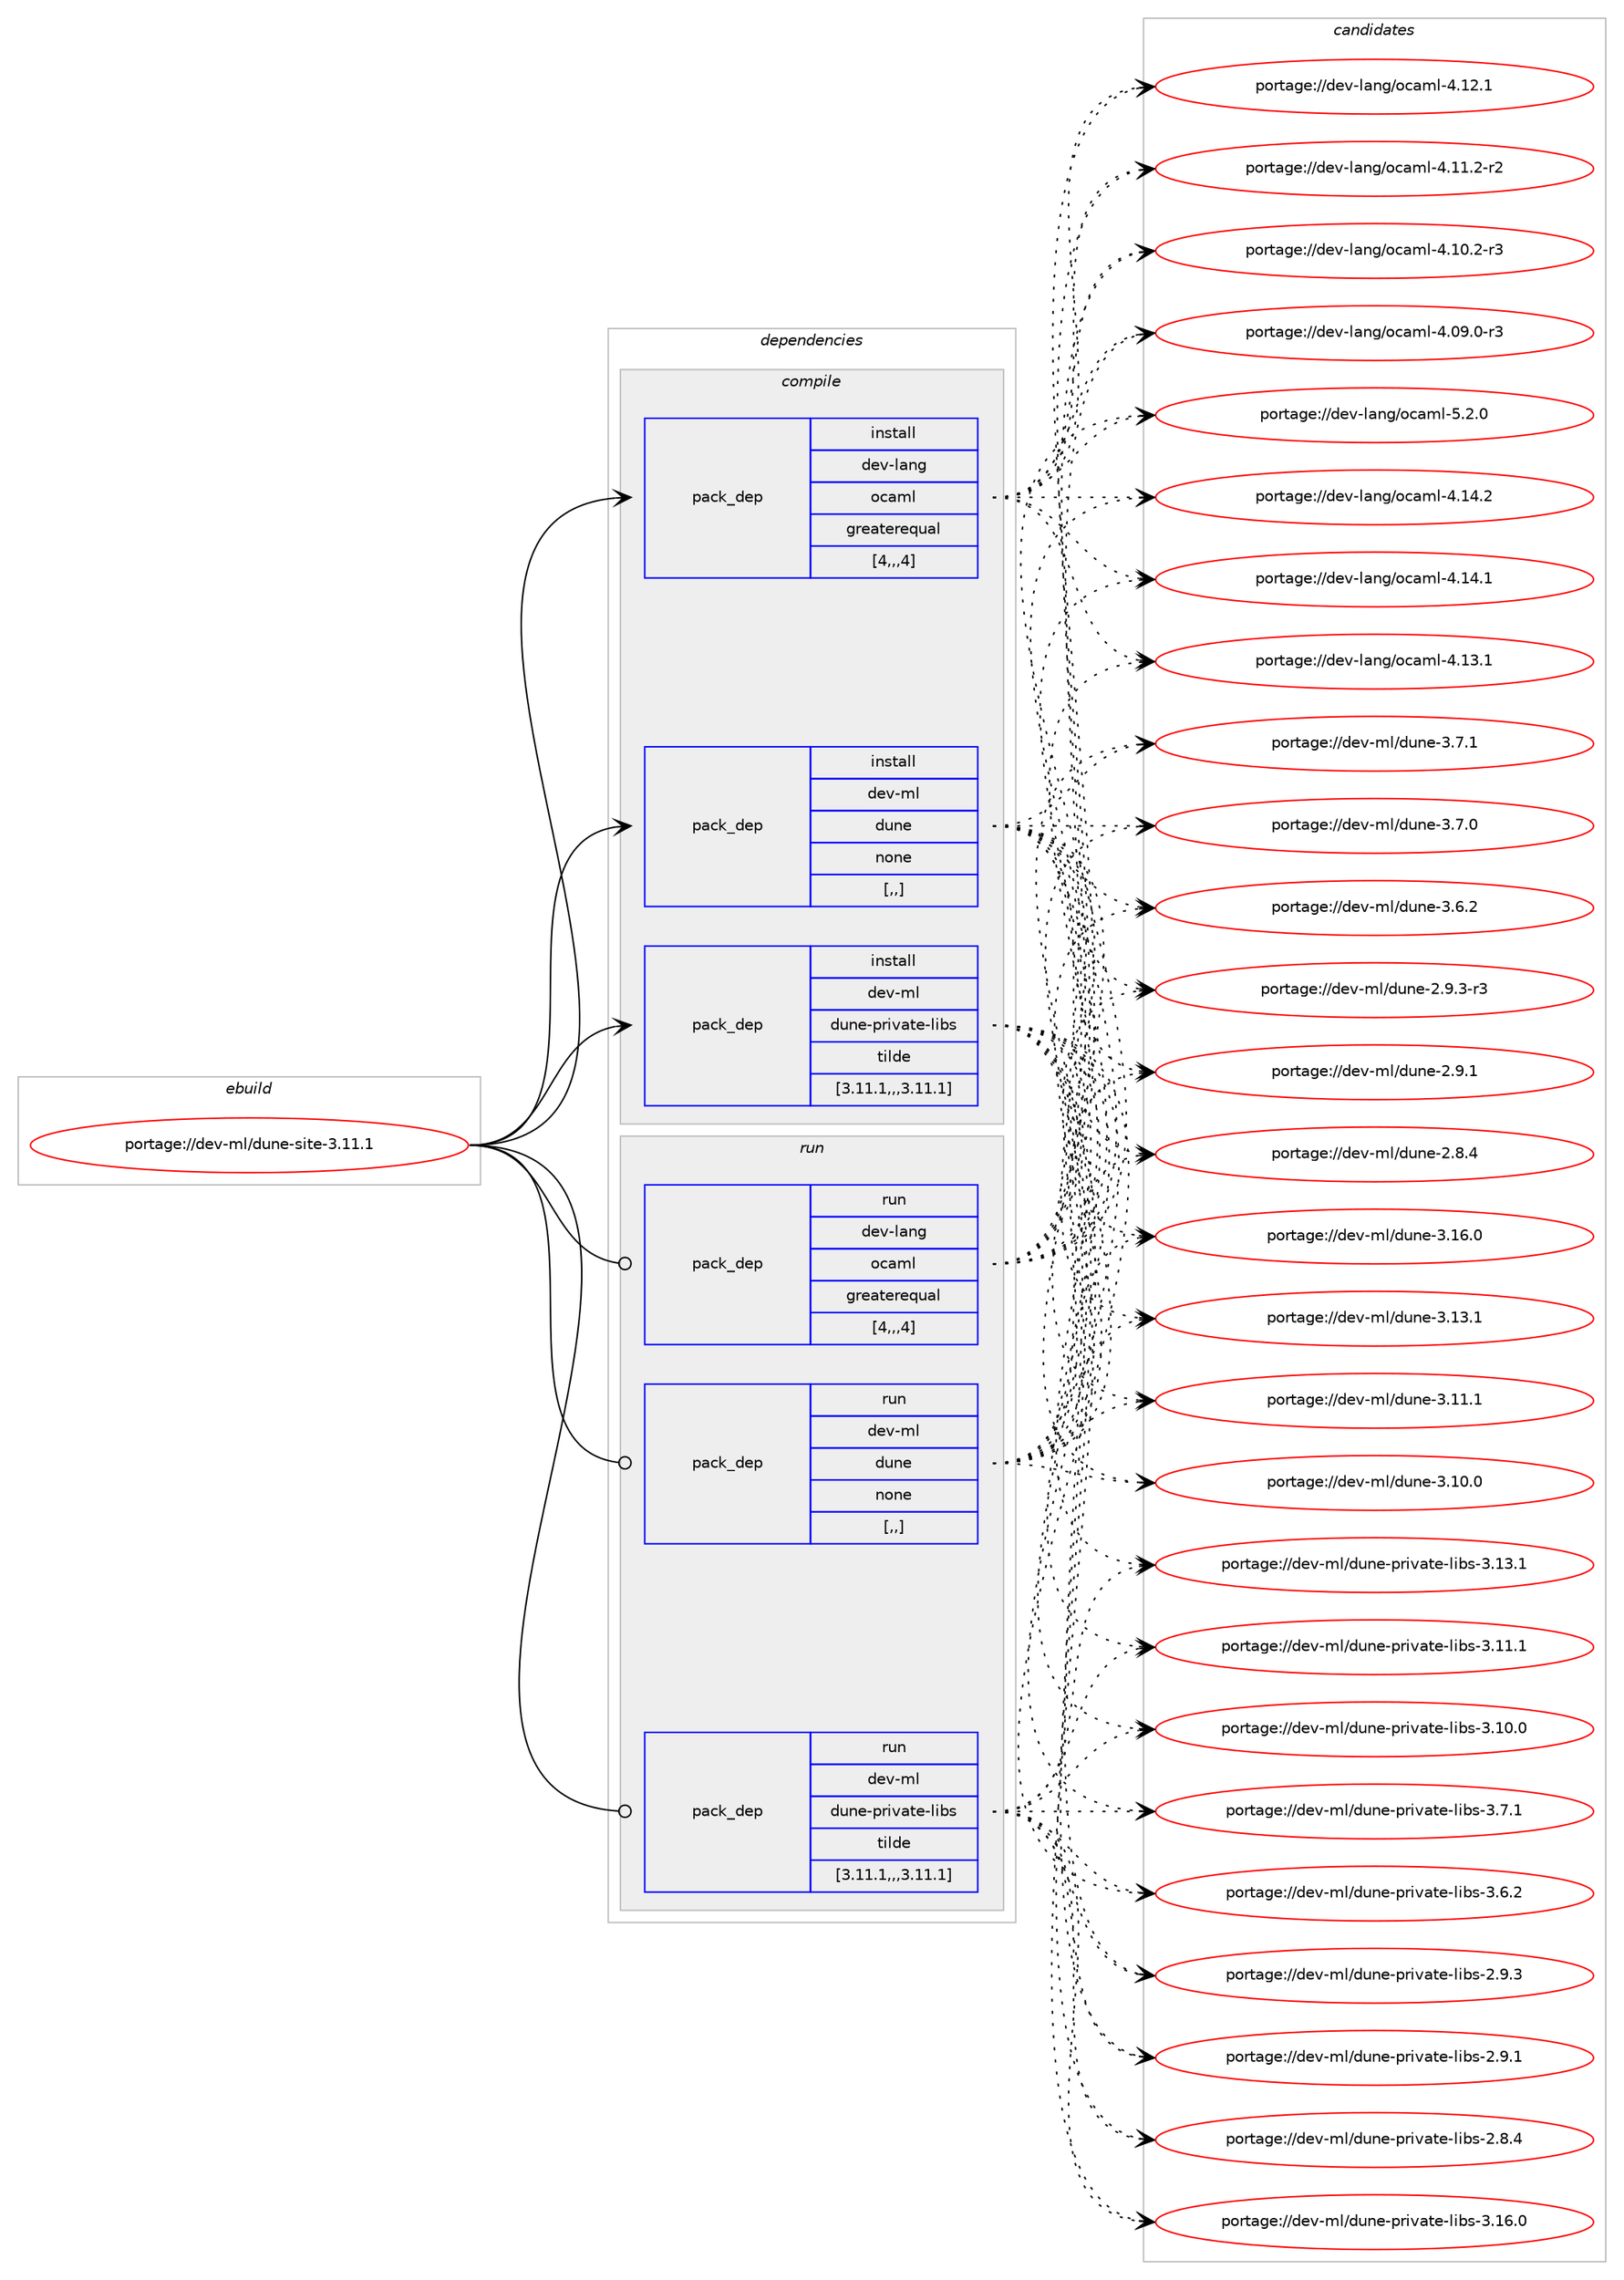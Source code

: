 digraph prolog {

# *************
# Graph options
# *************

newrank=true;
concentrate=true;
compound=true;
graph [rankdir=LR,fontname=Helvetica,fontsize=10,ranksep=1.5];#, ranksep=2.5, nodesep=0.2];
edge  [arrowhead=vee];
node  [fontname=Helvetica,fontsize=10];

# **********
# The ebuild
# **********

subgraph cluster_leftcol {
color=gray;
rank=same;
label=<<i>ebuild</i>>;
id [label="portage://dev-ml/dune-site-3.11.1", color=red, width=4, href="../dev-ml/dune-site-3.11.1.svg"];
}

# ****************
# The dependencies
# ****************

subgraph cluster_midcol {
color=gray;
label=<<i>dependencies</i>>;
subgraph cluster_compile {
fillcolor="#eeeeee";
style=filled;
label=<<i>compile</i>>;
subgraph pack87599 {
dependency117804 [label=<<TABLE BORDER="0" CELLBORDER="1" CELLSPACING="0" CELLPADDING="4" WIDTH="220"><TR><TD ROWSPAN="6" CELLPADDING="30">pack_dep</TD></TR><TR><TD WIDTH="110">install</TD></TR><TR><TD>dev-lang</TD></TR><TR><TD>ocaml</TD></TR><TR><TD>greaterequal</TD></TR><TR><TD>[4,,,4]</TD></TR></TABLE>>, shape=none, color=blue];
}
id:e -> dependency117804:w [weight=20,style="solid",arrowhead="vee"];
subgraph pack87600 {
dependency117805 [label=<<TABLE BORDER="0" CELLBORDER="1" CELLSPACING="0" CELLPADDING="4" WIDTH="220"><TR><TD ROWSPAN="6" CELLPADDING="30">pack_dep</TD></TR><TR><TD WIDTH="110">install</TD></TR><TR><TD>dev-ml</TD></TR><TR><TD>dune</TD></TR><TR><TD>none</TD></TR><TR><TD>[,,]</TD></TR></TABLE>>, shape=none, color=blue];
}
id:e -> dependency117805:w [weight=20,style="solid",arrowhead="vee"];
subgraph pack87601 {
dependency117806 [label=<<TABLE BORDER="0" CELLBORDER="1" CELLSPACING="0" CELLPADDING="4" WIDTH="220"><TR><TD ROWSPAN="6" CELLPADDING="30">pack_dep</TD></TR><TR><TD WIDTH="110">install</TD></TR><TR><TD>dev-ml</TD></TR><TR><TD>dune-private-libs</TD></TR><TR><TD>tilde</TD></TR><TR><TD>[3.11.1,,,3.11.1]</TD></TR></TABLE>>, shape=none, color=blue];
}
id:e -> dependency117806:w [weight=20,style="solid",arrowhead="vee"];
}
subgraph cluster_compileandrun {
fillcolor="#eeeeee";
style=filled;
label=<<i>compile and run</i>>;
}
subgraph cluster_run {
fillcolor="#eeeeee";
style=filled;
label=<<i>run</i>>;
subgraph pack87602 {
dependency117807 [label=<<TABLE BORDER="0" CELLBORDER="1" CELLSPACING="0" CELLPADDING="4" WIDTH="220"><TR><TD ROWSPAN="6" CELLPADDING="30">pack_dep</TD></TR><TR><TD WIDTH="110">run</TD></TR><TR><TD>dev-lang</TD></TR><TR><TD>ocaml</TD></TR><TR><TD>greaterequal</TD></TR><TR><TD>[4,,,4]</TD></TR></TABLE>>, shape=none, color=blue];
}
id:e -> dependency117807:w [weight=20,style="solid",arrowhead="odot"];
subgraph pack87603 {
dependency117808 [label=<<TABLE BORDER="0" CELLBORDER="1" CELLSPACING="0" CELLPADDING="4" WIDTH="220"><TR><TD ROWSPAN="6" CELLPADDING="30">pack_dep</TD></TR><TR><TD WIDTH="110">run</TD></TR><TR><TD>dev-ml</TD></TR><TR><TD>dune</TD></TR><TR><TD>none</TD></TR><TR><TD>[,,]</TD></TR></TABLE>>, shape=none, color=blue];
}
id:e -> dependency117808:w [weight=20,style="solid",arrowhead="odot"];
subgraph pack87604 {
dependency117809 [label=<<TABLE BORDER="0" CELLBORDER="1" CELLSPACING="0" CELLPADDING="4" WIDTH="220"><TR><TD ROWSPAN="6" CELLPADDING="30">pack_dep</TD></TR><TR><TD WIDTH="110">run</TD></TR><TR><TD>dev-ml</TD></TR><TR><TD>dune-private-libs</TD></TR><TR><TD>tilde</TD></TR><TR><TD>[3.11.1,,,3.11.1]</TD></TR></TABLE>>, shape=none, color=blue];
}
id:e -> dependency117809:w [weight=20,style="solid",arrowhead="odot"];
}
}

# **************
# The candidates
# **************

subgraph cluster_choices {
rank=same;
color=gray;
label=<<i>candidates</i>>;

subgraph choice87599 {
color=black;
nodesep=1;
choice1001011184510897110103471119997109108455346504648 [label="portage://dev-lang/ocaml-5.2.0", color=red, width=4,href="../dev-lang/ocaml-5.2.0.svg"];
choice100101118451089711010347111999710910845524649524650 [label="portage://dev-lang/ocaml-4.14.2", color=red, width=4,href="../dev-lang/ocaml-4.14.2.svg"];
choice100101118451089711010347111999710910845524649524649 [label="portage://dev-lang/ocaml-4.14.1", color=red, width=4,href="../dev-lang/ocaml-4.14.1.svg"];
choice100101118451089711010347111999710910845524649514649 [label="portage://dev-lang/ocaml-4.13.1", color=red, width=4,href="../dev-lang/ocaml-4.13.1.svg"];
choice100101118451089711010347111999710910845524649504649 [label="portage://dev-lang/ocaml-4.12.1", color=red, width=4,href="../dev-lang/ocaml-4.12.1.svg"];
choice1001011184510897110103471119997109108455246494946504511450 [label="portage://dev-lang/ocaml-4.11.2-r2", color=red, width=4,href="../dev-lang/ocaml-4.11.2-r2.svg"];
choice1001011184510897110103471119997109108455246494846504511451 [label="portage://dev-lang/ocaml-4.10.2-r3", color=red, width=4,href="../dev-lang/ocaml-4.10.2-r3.svg"];
choice1001011184510897110103471119997109108455246485746484511451 [label="portage://dev-lang/ocaml-4.09.0-r3", color=red, width=4,href="../dev-lang/ocaml-4.09.0-r3.svg"];
dependency117804:e -> choice1001011184510897110103471119997109108455346504648:w [style=dotted,weight="100"];
dependency117804:e -> choice100101118451089711010347111999710910845524649524650:w [style=dotted,weight="100"];
dependency117804:e -> choice100101118451089711010347111999710910845524649524649:w [style=dotted,weight="100"];
dependency117804:e -> choice100101118451089711010347111999710910845524649514649:w [style=dotted,weight="100"];
dependency117804:e -> choice100101118451089711010347111999710910845524649504649:w [style=dotted,weight="100"];
dependency117804:e -> choice1001011184510897110103471119997109108455246494946504511450:w [style=dotted,weight="100"];
dependency117804:e -> choice1001011184510897110103471119997109108455246494846504511451:w [style=dotted,weight="100"];
dependency117804:e -> choice1001011184510897110103471119997109108455246485746484511451:w [style=dotted,weight="100"];
}
subgraph choice87600 {
color=black;
nodesep=1;
choice100101118451091084710011711010145514649544648 [label="portage://dev-ml/dune-3.16.0", color=red, width=4,href="../dev-ml/dune-3.16.0.svg"];
choice100101118451091084710011711010145514649514649 [label="portage://dev-ml/dune-3.13.1", color=red, width=4,href="../dev-ml/dune-3.13.1.svg"];
choice100101118451091084710011711010145514649494649 [label="portage://dev-ml/dune-3.11.1", color=red, width=4,href="../dev-ml/dune-3.11.1.svg"];
choice100101118451091084710011711010145514649484648 [label="portage://dev-ml/dune-3.10.0", color=red, width=4,href="../dev-ml/dune-3.10.0.svg"];
choice1001011184510910847100117110101455146554649 [label="portage://dev-ml/dune-3.7.1", color=red, width=4,href="../dev-ml/dune-3.7.1.svg"];
choice1001011184510910847100117110101455146554648 [label="portage://dev-ml/dune-3.7.0", color=red, width=4,href="../dev-ml/dune-3.7.0.svg"];
choice1001011184510910847100117110101455146544650 [label="portage://dev-ml/dune-3.6.2", color=red, width=4,href="../dev-ml/dune-3.6.2.svg"];
choice10010111845109108471001171101014550465746514511451 [label="portage://dev-ml/dune-2.9.3-r3", color=red, width=4,href="../dev-ml/dune-2.9.3-r3.svg"];
choice1001011184510910847100117110101455046574649 [label="portage://dev-ml/dune-2.9.1", color=red, width=4,href="../dev-ml/dune-2.9.1.svg"];
choice1001011184510910847100117110101455046564652 [label="portage://dev-ml/dune-2.8.4", color=red, width=4,href="../dev-ml/dune-2.8.4.svg"];
dependency117805:e -> choice100101118451091084710011711010145514649544648:w [style=dotted,weight="100"];
dependency117805:e -> choice100101118451091084710011711010145514649514649:w [style=dotted,weight="100"];
dependency117805:e -> choice100101118451091084710011711010145514649494649:w [style=dotted,weight="100"];
dependency117805:e -> choice100101118451091084710011711010145514649484648:w [style=dotted,weight="100"];
dependency117805:e -> choice1001011184510910847100117110101455146554649:w [style=dotted,weight="100"];
dependency117805:e -> choice1001011184510910847100117110101455146554648:w [style=dotted,weight="100"];
dependency117805:e -> choice1001011184510910847100117110101455146544650:w [style=dotted,weight="100"];
dependency117805:e -> choice10010111845109108471001171101014550465746514511451:w [style=dotted,weight="100"];
dependency117805:e -> choice1001011184510910847100117110101455046574649:w [style=dotted,weight="100"];
dependency117805:e -> choice1001011184510910847100117110101455046564652:w [style=dotted,weight="100"];
}
subgraph choice87601 {
color=black;
nodesep=1;
choice10010111845109108471001171101014511211410511897116101451081059811545514649544648 [label="portage://dev-ml/dune-private-libs-3.16.0", color=red, width=4,href="../dev-ml/dune-private-libs-3.16.0.svg"];
choice10010111845109108471001171101014511211410511897116101451081059811545514649514649 [label="portage://dev-ml/dune-private-libs-3.13.1", color=red, width=4,href="../dev-ml/dune-private-libs-3.13.1.svg"];
choice10010111845109108471001171101014511211410511897116101451081059811545514649494649 [label="portage://dev-ml/dune-private-libs-3.11.1", color=red, width=4,href="../dev-ml/dune-private-libs-3.11.1.svg"];
choice10010111845109108471001171101014511211410511897116101451081059811545514649484648 [label="portage://dev-ml/dune-private-libs-3.10.0", color=red, width=4,href="../dev-ml/dune-private-libs-3.10.0.svg"];
choice100101118451091084710011711010145112114105118971161014510810598115455146554649 [label="portage://dev-ml/dune-private-libs-3.7.1", color=red, width=4,href="../dev-ml/dune-private-libs-3.7.1.svg"];
choice100101118451091084710011711010145112114105118971161014510810598115455146544650 [label="portage://dev-ml/dune-private-libs-3.6.2", color=red, width=4,href="../dev-ml/dune-private-libs-3.6.2.svg"];
choice100101118451091084710011711010145112114105118971161014510810598115455046574651 [label="portage://dev-ml/dune-private-libs-2.9.3", color=red, width=4,href="../dev-ml/dune-private-libs-2.9.3.svg"];
choice100101118451091084710011711010145112114105118971161014510810598115455046574649 [label="portage://dev-ml/dune-private-libs-2.9.1", color=red, width=4,href="../dev-ml/dune-private-libs-2.9.1.svg"];
choice100101118451091084710011711010145112114105118971161014510810598115455046564652 [label="portage://dev-ml/dune-private-libs-2.8.4", color=red, width=4,href="../dev-ml/dune-private-libs-2.8.4.svg"];
dependency117806:e -> choice10010111845109108471001171101014511211410511897116101451081059811545514649544648:w [style=dotted,weight="100"];
dependency117806:e -> choice10010111845109108471001171101014511211410511897116101451081059811545514649514649:w [style=dotted,weight="100"];
dependency117806:e -> choice10010111845109108471001171101014511211410511897116101451081059811545514649494649:w [style=dotted,weight="100"];
dependency117806:e -> choice10010111845109108471001171101014511211410511897116101451081059811545514649484648:w [style=dotted,weight="100"];
dependency117806:e -> choice100101118451091084710011711010145112114105118971161014510810598115455146554649:w [style=dotted,weight="100"];
dependency117806:e -> choice100101118451091084710011711010145112114105118971161014510810598115455146544650:w [style=dotted,weight="100"];
dependency117806:e -> choice100101118451091084710011711010145112114105118971161014510810598115455046574651:w [style=dotted,weight="100"];
dependency117806:e -> choice100101118451091084710011711010145112114105118971161014510810598115455046574649:w [style=dotted,weight="100"];
dependency117806:e -> choice100101118451091084710011711010145112114105118971161014510810598115455046564652:w [style=dotted,weight="100"];
}
subgraph choice87602 {
color=black;
nodesep=1;
choice1001011184510897110103471119997109108455346504648 [label="portage://dev-lang/ocaml-5.2.0", color=red, width=4,href="../dev-lang/ocaml-5.2.0.svg"];
choice100101118451089711010347111999710910845524649524650 [label="portage://dev-lang/ocaml-4.14.2", color=red, width=4,href="../dev-lang/ocaml-4.14.2.svg"];
choice100101118451089711010347111999710910845524649524649 [label="portage://dev-lang/ocaml-4.14.1", color=red, width=4,href="../dev-lang/ocaml-4.14.1.svg"];
choice100101118451089711010347111999710910845524649514649 [label="portage://dev-lang/ocaml-4.13.1", color=red, width=4,href="../dev-lang/ocaml-4.13.1.svg"];
choice100101118451089711010347111999710910845524649504649 [label="portage://dev-lang/ocaml-4.12.1", color=red, width=4,href="../dev-lang/ocaml-4.12.1.svg"];
choice1001011184510897110103471119997109108455246494946504511450 [label="portage://dev-lang/ocaml-4.11.2-r2", color=red, width=4,href="../dev-lang/ocaml-4.11.2-r2.svg"];
choice1001011184510897110103471119997109108455246494846504511451 [label="portage://dev-lang/ocaml-4.10.2-r3", color=red, width=4,href="../dev-lang/ocaml-4.10.2-r3.svg"];
choice1001011184510897110103471119997109108455246485746484511451 [label="portage://dev-lang/ocaml-4.09.0-r3", color=red, width=4,href="../dev-lang/ocaml-4.09.0-r3.svg"];
dependency117807:e -> choice1001011184510897110103471119997109108455346504648:w [style=dotted,weight="100"];
dependency117807:e -> choice100101118451089711010347111999710910845524649524650:w [style=dotted,weight="100"];
dependency117807:e -> choice100101118451089711010347111999710910845524649524649:w [style=dotted,weight="100"];
dependency117807:e -> choice100101118451089711010347111999710910845524649514649:w [style=dotted,weight="100"];
dependency117807:e -> choice100101118451089711010347111999710910845524649504649:w [style=dotted,weight="100"];
dependency117807:e -> choice1001011184510897110103471119997109108455246494946504511450:w [style=dotted,weight="100"];
dependency117807:e -> choice1001011184510897110103471119997109108455246494846504511451:w [style=dotted,weight="100"];
dependency117807:e -> choice1001011184510897110103471119997109108455246485746484511451:w [style=dotted,weight="100"];
}
subgraph choice87603 {
color=black;
nodesep=1;
choice100101118451091084710011711010145514649544648 [label="portage://dev-ml/dune-3.16.0", color=red, width=4,href="../dev-ml/dune-3.16.0.svg"];
choice100101118451091084710011711010145514649514649 [label="portage://dev-ml/dune-3.13.1", color=red, width=4,href="../dev-ml/dune-3.13.1.svg"];
choice100101118451091084710011711010145514649494649 [label="portage://dev-ml/dune-3.11.1", color=red, width=4,href="../dev-ml/dune-3.11.1.svg"];
choice100101118451091084710011711010145514649484648 [label="portage://dev-ml/dune-3.10.0", color=red, width=4,href="../dev-ml/dune-3.10.0.svg"];
choice1001011184510910847100117110101455146554649 [label="portage://dev-ml/dune-3.7.1", color=red, width=4,href="../dev-ml/dune-3.7.1.svg"];
choice1001011184510910847100117110101455146554648 [label="portage://dev-ml/dune-3.7.0", color=red, width=4,href="../dev-ml/dune-3.7.0.svg"];
choice1001011184510910847100117110101455146544650 [label="portage://dev-ml/dune-3.6.2", color=red, width=4,href="../dev-ml/dune-3.6.2.svg"];
choice10010111845109108471001171101014550465746514511451 [label="portage://dev-ml/dune-2.9.3-r3", color=red, width=4,href="../dev-ml/dune-2.9.3-r3.svg"];
choice1001011184510910847100117110101455046574649 [label="portage://dev-ml/dune-2.9.1", color=red, width=4,href="../dev-ml/dune-2.9.1.svg"];
choice1001011184510910847100117110101455046564652 [label="portage://dev-ml/dune-2.8.4", color=red, width=4,href="../dev-ml/dune-2.8.4.svg"];
dependency117808:e -> choice100101118451091084710011711010145514649544648:w [style=dotted,weight="100"];
dependency117808:e -> choice100101118451091084710011711010145514649514649:w [style=dotted,weight="100"];
dependency117808:e -> choice100101118451091084710011711010145514649494649:w [style=dotted,weight="100"];
dependency117808:e -> choice100101118451091084710011711010145514649484648:w [style=dotted,weight="100"];
dependency117808:e -> choice1001011184510910847100117110101455146554649:w [style=dotted,weight="100"];
dependency117808:e -> choice1001011184510910847100117110101455146554648:w [style=dotted,weight="100"];
dependency117808:e -> choice1001011184510910847100117110101455146544650:w [style=dotted,weight="100"];
dependency117808:e -> choice10010111845109108471001171101014550465746514511451:w [style=dotted,weight="100"];
dependency117808:e -> choice1001011184510910847100117110101455046574649:w [style=dotted,weight="100"];
dependency117808:e -> choice1001011184510910847100117110101455046564652:w [style=dotted,weight="100"];
}
subgraph choice87604 {
color=black;
nodesep=1;
choice10010111845109108471001171101014511211410511897116101451081059811545514649544648 [label="portage://dev-ml/dune-private-libs-3.16.0", color=red, width=4,href="../dev-ml/dune-private-libs-3.16.0.svg"];
choice10010111845109108471001171101014511211410511897116101451081059811545514649514649 [label="portage://dev-ml/dune-private-libs-3.13.1", color=red, width=4,href="../dev-ml/dune-private-libs-3.13.1.svg"];
choice10010111845109108471001171101014511211410511897116101451081059811545514649494649 [label="portage://dev-ml/dune-private-libs-3.11.1", color=red, width=4,href="../dev-ml/dune-private-libs-3.11.1.svg"];
choice10010111845109108471001171101014511211410511897116101451081059811545514649484648 [label="portage://dev-ml/dune-private-libs-3.10.0", color=red, width=4,href="../dev-ml/dune-private-libs-3.10.0.svg"];
choice100101118451091084710011711010145112114105118971161014510810598115455146554649 [label="portage://dev-ml/dune-private-libs-3.7.1", color=red, width=4,href="../dev-ml/dune-private-libs-3.7.1.svg"];
choice100101118451091084710011711010145112114105118971161014510810598115455146544650 [label="portage://dev-ml/dune-private-libs-3.6.2", color=red, width=4,href="../dev-ml/dune-private-libs-3.6.2.svg"];
choice100101118451091084710011711010145112114105118971161014510810598115455046574651 [label="portage://dev-ml/dune-private-libs-2.9.3", color=red, width=4,href="../dev-ml/dune-private-libs-2.9.3.svg"];
choice100101118451091084710011711010145112114105118971161014510810598115455046574649 [label="portage://dev-ml/dune-private-libs-2.9.1", color=red, width=4,href="../dev-ml/dune-private-libs-2.9.1.svg"];
choice100101118451091084710011711010145112114105118971161014510810598115455046564652 [label="portage://dev-ml/dune-private-libs-2.8.4", color=red, width=4,href="../dev-ml/dune-private-libs-2.8.4.svg"];
dependency117809:e -> choice10010111845109108471001171101014511211410511897116101451081059811545514649544648:w [style=dotted,weight="100"];
dependency117809:e -> choice10010111845109108471001171101014511211410511897116101451081059811545514649514649:w [style=dotted,weight="100"];
dependency117809:e -> choice10010111845109108471001171101014511211410511897116101451081059811545514649494649:w [style=dotted,weight="100"];
dependency117809:e -> choice10010111845109108471001171101014511211410511897116101451081059811545514649484648:w [style=dotted,weight="100"];
dependency117809:e -> choice100101118451091084710011711010145112114105118971161014510810598115455146554649:w [style=dotted,weight="100"];
dependency117809:e -> choice100101118451091084710011711010145112114105118971161014510810598115455146544650:w [style=dotted,weight="100"];
dependency117809:e -> choice100101118451091084710011711010145112114105118971161014510810598115455046574651:w [style=dotted,weight="100"];
dependency117809:e -> choice100101118451091084710011711010145112114105118971161014510810598115455046574649:w [style=dotted,weight="100"];
dependency117809:e -> choice100101118451091084710011711010145112114105118971161014510810598115455046564652:w [style=dotted,weight="100"];
}
}

}
